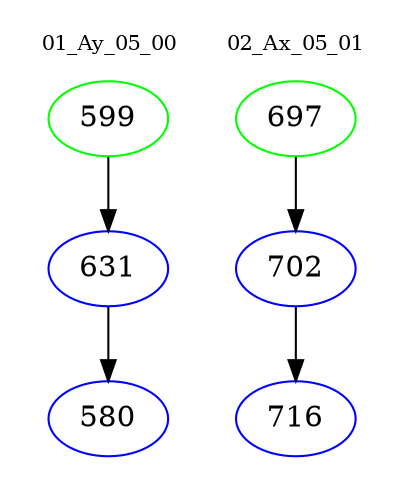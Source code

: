 digraph{
subgraph cluster_0 {
color = white
label = "01_Ay_05_00";
fontsize=10;
T0_599 [label="599", color="green"]
T0_599 -> T0_631 [color="black"]
T0_631 [label="631", color="blue"]
T0_631 -> T0_580 [color="black"]
T0_580 [label="580", color="blue"]
}
subgraph cluster_1 {
color = white
label = "02_Ax_05_01";
fontsize=10;
T1_697 [label="697", color="green"]
T1_697 -> T1_702 [color="black"]
T1_702 [label="702", color="blue"]
T1_702 -> T1_716 [color="black"]
T1_716 [label="716", color="blue"]
}
}
